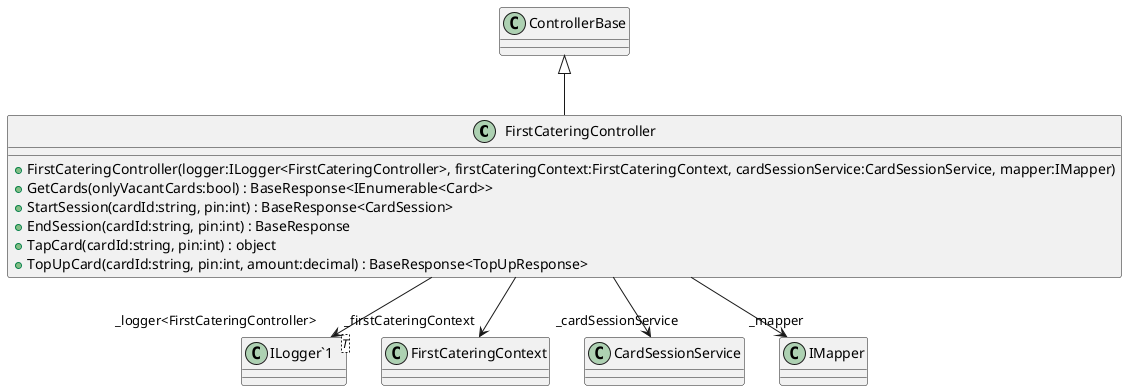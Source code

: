 @startuml
class FirstCateringController {
    + FirstCateringController(logger:ILogger<FirstCateringController>, firstCateringContext:FirstCateringContext, cardSessionService:CardSessionService, mapper:IMapper)
    + GetCards(onlyVacantCards:bool) : BaseResponse<IEnumerable<Card>>
    + StartSession(cardId:string, pin:int) : BaseResponse<CardSession>
    + EndSession(cardId:string, pin:int) : BaseResponse
    + TapCard(cardId:string, pin:int) : object
    + TopUpCard(cardId:string, pin:int, amount:decimal) : BaseResponse<TopUpResponse>
}
class "ILogger`1"<T> {
}
ControllerBase <|-- FirstCateringController
FirstCateringController --> "_logger<FirstCateringController>" "ILogger`1"
FirstCateringController --> "_firstCateringContext" FirstCateringContext
FirstCateringController --> "_cardSessionService" CardSessionService
FirstCateringController --> "_mapper" IMapper
@enduml
